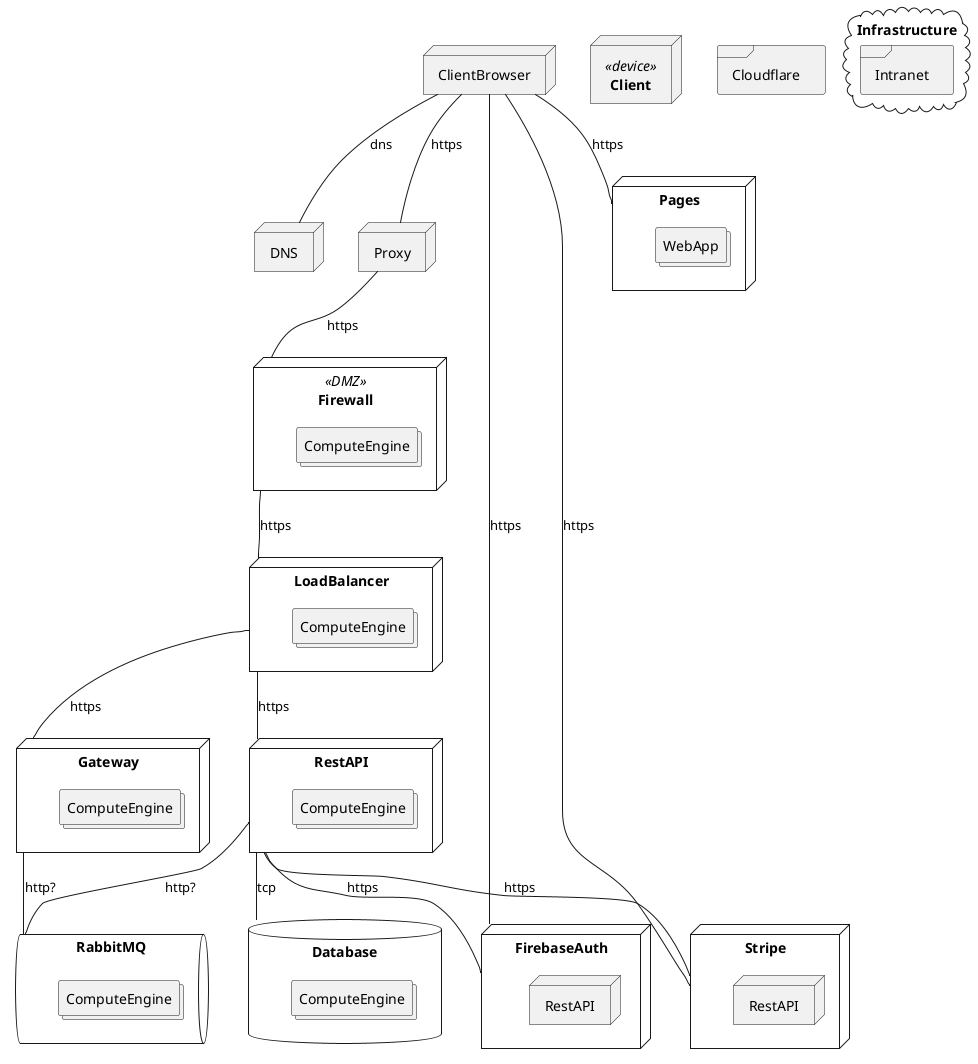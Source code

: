 @startuml

' Client to Infrastructure
ClientBrowser -- DNS : dns
ClientBrowser -- Pages : https
ClientBrowser -- Proxy : https
ClientBrowser -- FirebaseAuth : https
ClientBrowser -- Stripe : https
Proxy -- Firewall : https
' Infrastructure comunications
Firewall -- LoadBalancer : https
LoadBalancer -- RestAPI : https
LoadBalancer -- Gateway : https
RestAPI -- RabbitMQ : http?
Gateway -- RabbitMQ : http?
' TODO: Don't really know about this???
RestAPI -- Database : tcp
' Infrastructure to external
RestAPI -- FirebaseAuth : https
RestAPI -- Stripe : https


' A Client of the application's interactions with the system
node <b>Client</b> <<device>> as Client {
    node <<browser>> as ClientBrowser {
        
    }
}

cloud Infrastructure {
    node Firewall <<DMZ>> {
        collections ComputeEngine as FirewallCE
    }

    frame Intranet {
        node LoadBalancer {
            collections ComputeEngine as LoadBalancerCE
        }

        node RestAPI {
            collections ComputeEngine as RestAPICE
        }

        node Gateway {
            collections ComputeEngine as GatewayCE
        }

        queue RabbitMQ {
            collections ComputeEngine as RabbitMQCE
        }

        database Database {
            collections ComputeEngine as DatabaseCE
        }
    }
}

frame Cloudflare {
    node DNS {
    }

    node Proxy {
    }

    ' We distribute and deliver the WebApp through CloudflarePages
    node Pages {
        collections WebApp
    }
}

' Our authentication provider
node FirebaseAuth {
    node RestAPI as FirebaseRestAPI {

    }
}

' Our banking provider
node Stripe {
    node RestAPI as StripeRestAPI {

    }
}


@enduml